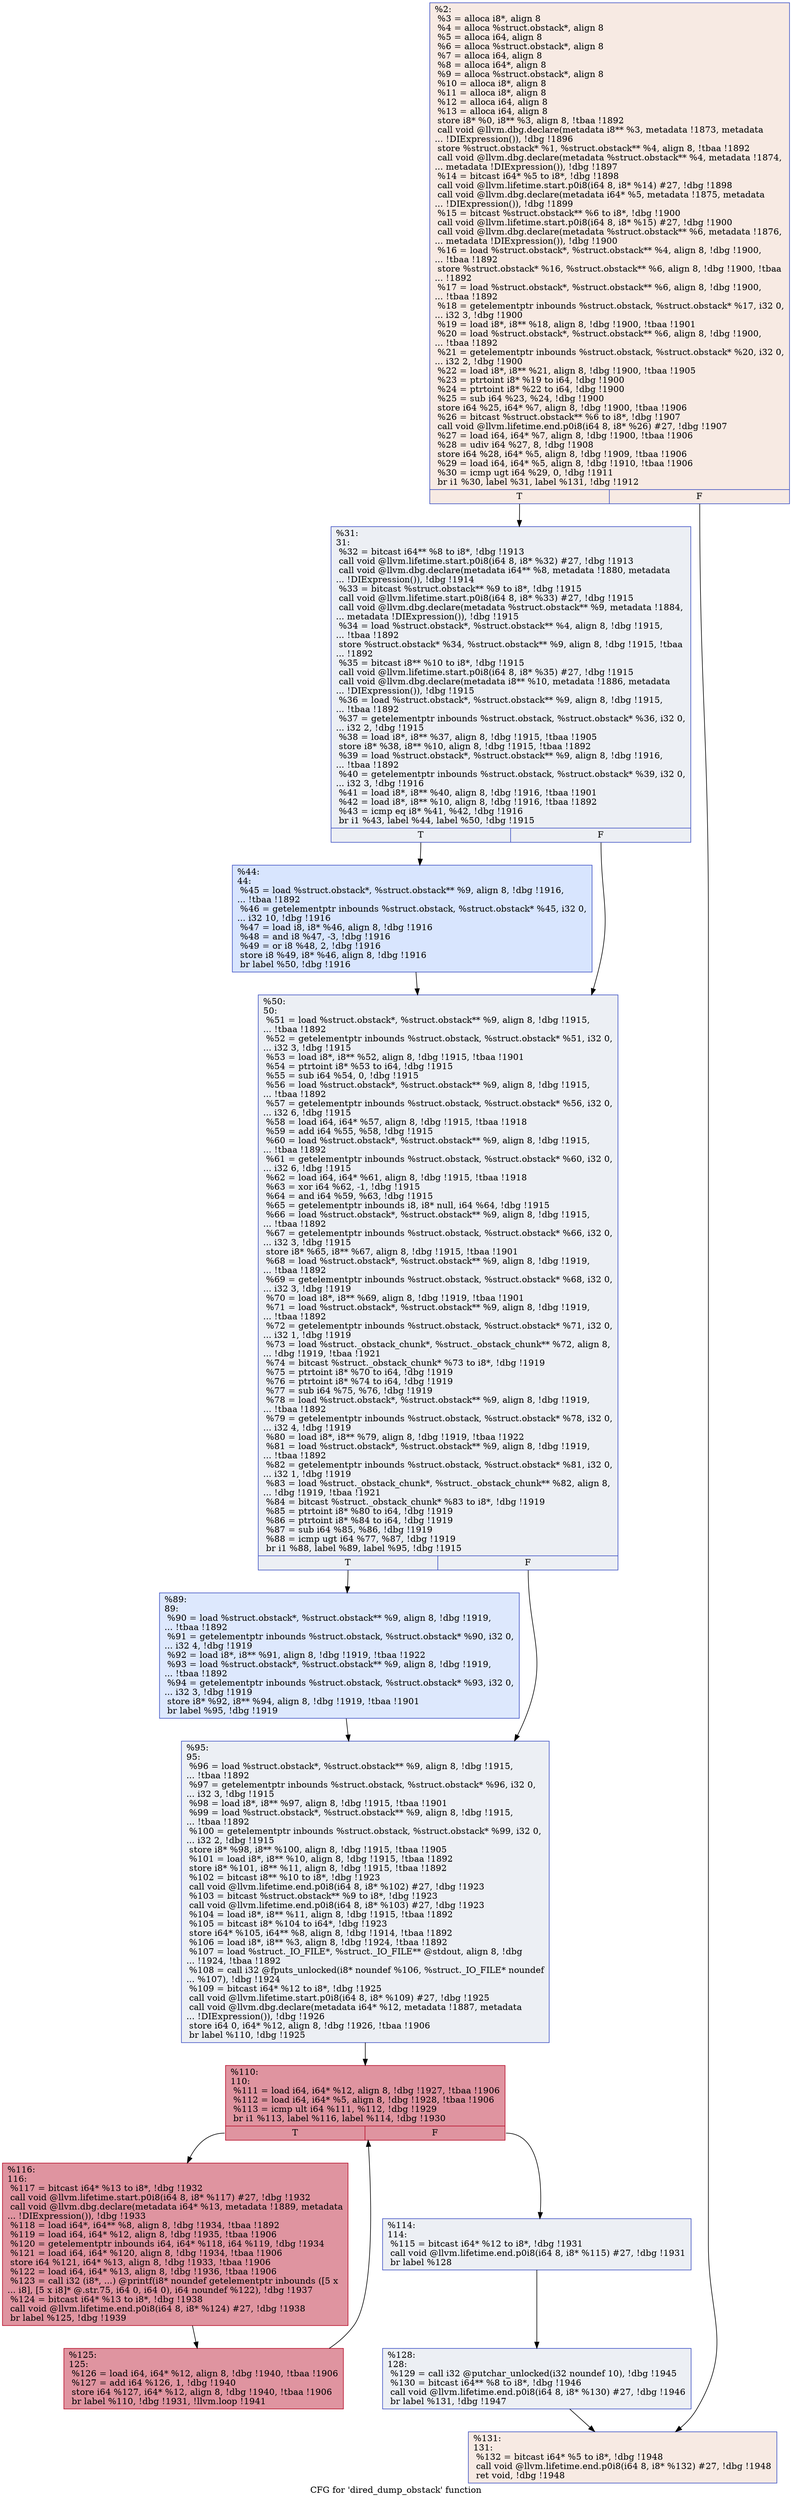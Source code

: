 digraph "CFG for 'dired_dump_obstack' function" {
	label="CFG for 'dired_dump_obstack' function";

	Node0x1fe31c0 [shape=record,color="#3d50c3ff", style=filled, fillcolor="#eed0c070",label="{%2:\l  %3 = alloca i8*, align 8\l  %4 = alloca %struct.obstack*, align 8\l  %5 = alloca i64, align 8\l  %6 = alloca %struct.obstack*, align 8\l  %7 = alloca i64, align 8\l  %8 = alloca i64*, align 8\l  %9 = alloca %struct.obstack*, align 8\l  %10 = alloca i8*, align 8\l  %11 = alloca i8*, align 8\l  %12 = alloca i64, align 8\l  %13 = alloca i64, align 8\l  store i8* %0, i8** %3, align 8, !tbaa !1892\l  call void @llvm.dbg.declare(metadata i8** %3, metadata !1873, metadata\l... !DIExpression()), !dbg !1896\l  store %struct.obstack* %1, %struct.obstack** %4, align 8, !tbaa !1892\l  call void @llvm.dbg.declare(metadata %struct.obstack** %4, metadata !1874,\l... metadata !DIExpression()), !dbg !1897\l  %14 = bitcast i64* %5 to i8*, !dbg !1898\l  call void @llvm.lifetime.start.p0i8(i64 8, i8* %14) #27, !dbg !1898\l  call void @llvm.dbg.declare(metadata i64* %5, metadata !1875, metadata\l... !DIExpression()), !dbg !1899\l  %15 = bitcast %struct.obstack** %6 to i8*, !dbg !1900\l  call void @llvm.lifetime.start.p0i8(i64 8, i8* %15) #27, !dbg !1900\l  call void @llvm.dbg.declare(metadata %struct.obstack** %6, metadata !1876,\l... metadata !DIExpression()), !dbg !1900\l  %16 = load %struct.obstack*, %struct.obstack** %4, align 8, !dbg !1900,\l... !tbaa !1892\l  store %struct.obstack* %16, %struct.obstack** %6, align 8, !dbg !1900, !tbaa\l... !1892\l  %17 = load %struct.obstack*, %struct.obstack** %6, align 8, !dbg !1900,\l... !tbaa !1892\l  %18 = getelementptr inbounds %struct.obstack, %struct.obstack* %17, i32 0,\l... i32 3, !dbg !1900\l  %19 = load i8*, i8** %18, align 8, !dbg !1900, !tbaa !1901\l  %20 = load %struct.obstack*, %struct.obstack** %6, align 8, !dbg !1900,\l... !tbaa !1892\l  %21 = getelementptr inbounds %struct.obstack, %struct.obstack* %20, i32 0,\l... i32 2, !dbg !1900\l  %22 = load i8*, i8** %21, align 8, !dbg !1900, !tbaa !1905\l  %23 = ptrtoint i8* %19 to i64, !dbg !1900\l  %24 = ptrtoint i8* %22 to i64, !dbg !1900\l  %25 = sub i64 %23, %24, !dbg !1900\l  store i64 %25, i64* %7, align 8, !dbg !1900, !tbaa !1906\l  %26 = bitcast %struct.obstack** %6 to i8*, !dbg !1907\l  call void @llvm.lifetime.end.p0i8(i64 8, i8* %26) #27, !dbg !1907\l  %27 = load i64, i64* %7, align 8, !dbg !1900, !tbaa !1906\l  %28 = udiv i64 %27, 8, !dbg !1908\l  store i64 %28, i64* %5, align 8, !dbg !1909, !tbaa !1906\l  %29 = load i64, i64* %5, align 8, !dbg !1910, !tbaa !1906\l  %30 = icmp ugt i64 %29, 0, !dbg !1911\l  br i1 %30, label %31, label %131, !dbg !1912\l|{<s0>T|<s1>F}}"];
	Node0x1fe31c0:s0 -> Node0x1fe3280;
	Node0x1fe31c0:s1 -> Node0x1fe35a0;
	Node0x1fe3280 [shape=record,color="#3d50c3ff", style=filled, fillcolor="#d4dbe670",label="{%31:\l31:                                               \l  %32 = bitcast i64** %8 to i8*, !dbg !1913\l  call void @llvm.lifetime.start.p0i8(i64 8, i8* %32) #27, !dbg !1913\l  call void @llvm.dbg.declare(metadata i64** %8, metadata !1880, metadata\l... !DIExpression()), !dbg !1914\l  %33 = bitcast %struct.obstack** %9 to i8*, !dbg !1915\l  call void @llvm.lifetime.start.p0i8(i64 8, i8* %33) #27, !dbg !1915\l  call void @llvm.dbg.declare(metadata %struct.obstack** %9, metadata !1884,\l... metadata !DIExpression()), !dbg !1915\l  %34 = load %struct.obstack*, %struct.obstack** %4, align 8, !dbg !1915,\l... !tbaa !1892\l  store %struct.obstack* %34, %struct.obstack** %9, align 8, !dbg !1915, !tbaa\l... !1892\l  %35 = bitcast i8** %10 to i8*, !dbg !1915\l  call void @llvm.lifetime.start.p0i8(i64 8, i8* %35) #27, !dbg !1915\l  call void @llvm.dbg.declare(metadata i8** %10, metadata !1886, metadata\l... !DIExpression()), !dbg !1915\l  %36 = load %struct.obstack*, %struct.obstack** %9, align 8, !dbg !1915,\l... !tbaa !1892\l  %37 = getelementptr inbounds %struct.obstack, %struct.obstack* %36, i32 0,\l... i32 2, !dbg !1915\l  %38 = load i8*, i8** %37, align 8, !dbg !1915, !tbaa !1905\l  store i8* %38, i8** %10, align 8, !dbg !1915, !tbaa !1892\l  %39 = load %struct.obstack*, %struct.obstack** %9, align 8, !dbg !1916,\l... !tbaa !1892\l  %40 = getelementptr inbounds %struct.obstack, %struct.obstack* %39, i32 0,\l... i32 3, !dbg !1916\l  %41 = load i8*, i8** %40, align 8, !dbg !1916, !tbaa !1901\l  %42 = load i8*, i8** %10, align 8, !dbg !1916, !tbaa !1892\l  %43 = icmp eq i8* %41, %42, !dbg !1916\l  br i1 %43, label %44, label %50, !dbg !1915\l|{<s0>T|<s1>F}}"];
	Node0x1fe3280:s0 -> Node0x1fe32d0;
	Node0x1fe3280:s1 -> Node0x1fe3320;
	Node0x1fe32d0 [shape=record,color="#3d50c3ff", style=filled, fillcolor="#a7c5fe70",label="{%44:\l44:                                               \l  %45 = load %struct.obstack*, %struct.obstack** %9, align 8, !dbg !1916,\l... !tbaa !1892\l  %46 = getelementptr inbounds %struct.obstack, %struct.obstack* %45, i32 0,\l... i32 10, !dbg !1916\l  %47 = load i8, i8* %46, align 8, !dbg !1916\l  %48 = and i8 %47, -3, !dbg !1916\l  %49 = or i8 %48, 2, !dbg !1916\l  store i8 %49, i8* %46, align 8, !dbg !1916\l  br label %50, !dbg !1916\l}"];
	Node0x1fe32d0 -> Node0x1fe3320;
	Node0x1fe3320 [shape=record,color="#3d50c3ff", style=filled, fillcolor="#d4dbe670",label="{%50:\l50:                                               \l  %51 = load %struct.obstack*, %struct.obstack** %9, align 8, !dbg !1915,\l... !tbaa !1892\l  %52 = getelementptr inbounds %struct.obstack, %struct.obstack* %51, i32 0,\l... i32 3, !dbg !1915\l  %53 = load i8*, i8** %52, align 8, !dbg !1915, !tbaa !1901\l  %54 = ptrtoint i8* %53 to i64, !dbg !1915\l  %55 = sub i64 %54, 0, !dbg !1915\l  %56 = load %struct.obstack*, %struct.obstack** %9, align 8, !dbg !1915,\l... !tbaa !1892\l  %57 = getelementptr inbounds %struct.obstack, %struct.obstack* %56, i32 0,\l... i32 6, !dbg !1915\l  %58 = load i64, i64* %57, align 8, !dbg !1915, !tbaa !1918\l  %59 = add i64 %55, %58, !dbg !1915\l  %60 = load %struct.obstack*, %struct.obstack** %9, align 8, !dbg !1915,\l... !tbaa !1892\l  %61 = getelementptr inbounds %struct.obstack, %struct.obstack* %60, i32 0,\l... i32 6, !dbg !1915\l  %62 = load i64, i64* %61, align 8, !dbg !1915, !tbaa !1918\l  %63 = xor i64 %62, -1, !dbg !1915\l  %64 = and i64 %59, %63, !dbg !1915\l  %65 = getelementptr inbounds i8, i8* null, i64 %64, !dbg !1915\l  %66 = load %struct.obstack*, %struct.obstack** %9, align 8, !dbg !1915,\l... !tbaa !1892\l  %67 = getelementptr inbounds %struct.obstack, %struct.obstack* %66, i32 0,\l... i32 3, !dbg !1915\l  store i8* %65, i8** %67, align 8, !dbg !1915, !tbaa !1901\l  %68 = load %struct.obstack*, %struct.obstack** %9, align 8, !dbg !1919,\l... !tbaa !1892\l  %69 = getelementptr inbounds %struct.obstack, %struct.obstack* %68, i32 0,\l... i32 3, !dbg !1919\l  %70 = load i8*, i8** %69, align 8, !dbg !1919, !tbaa !1901\l  %71 = load %struct.obstack*, %struct.obstack** %9, align 8, !dbg !1919,\l... !tbaa !1892\l  %72 = getelementptr inbounds %struct.obstack, %struct.obstack* %71, i32 0,\l... i32 1, !dbg !1919\l  %73 = load %struct._obstack_chunk*, %struct._obstack_chunk** %72, align 8,\l... !dbg !1919, !tbaa !1921\l  %74 = bitcast %struct._obstack_chunk* %73 to i8*, !dbg !1919\l  %75 = ptrtoint i8* %70 to i64, !dbg !1919\l  %76 = ptrtoint i8* %74 to i64, !dbg !1919\l  %77 = sub i64 %75, %76, !dbg !1919\l  %78 = load %struct.obstack*, %struct.obstack** %9, align 8, !dbg !1919,\l... !tbaa !1892\l  %79 = getelementptr inbounds %struct.obstack, %struct.obstack* %78, i32 0,\l... i32 4, !dbg !1919\l  %80 = load i8*, i8** %79, align 8, !dbg !1919, !tbaa !1922\l  %81 = load %struct.obstack*, %struct.obstack** %9, align 8, !dbg !1919,\l... !tbaa !1892\l  %82 = getelementptr inbounds %struct.obstack, %struct.obstack* %81, i32 0,\l... i32 1, !dbg !1919\l  %83 = load %struct._obstack_chunk*, %struct._obstack_chunk** %82, align 8,\l... !dbg !1919, !tbaa !1921\l  %84 = bitcast %struct._obstack_chunk* %83 to i8*, !dbg !1919\l  %85 = ptrtoint i8* %80 to i64, !dbg !1919\l  %86 = ptrtoint i8* %84 to i64, !dbg !1919\l  %87 = sub i64 %85, %86, !dbg !1919\l  %88 = icmp ugt i64 %77, %87, !dbg !1919\l  br i1 %88, label %89, label %95, !dbg !1915\l|{<s0>T|<s1>F}}"];
	Node0x1fe3320:s0 -> Node0x1fe3370;
	Node0x1fe3320:s1 -> Node0x1fe33c0;
	Node0x1fe3370 [shape=record,color="#3d50c3ff", style=filled, fillcolor="#b2ccfb70",label="{%89:\l89:                                               \l  %90 = load %struct.obstack*, %struct.obstack** %9, align 8, !dbg !1919,\l... !tbaa !1892\l  %91 = getelementptr inbounds %struct.obstack, %struct.obstack* %90, i32 0,\l... i32 4, !dbg !1919\l  %92 = load i8*, i8** %91, align 8, !dbg !1919, !tbaa !1922\l  %93 = load %struct.obstack*, %struct.obstack** %9, align 8, !dbg !1919,\l... !tbaa !1892\l  %94 = getelementptr inbounds %struct.obstack, %struct.obstack* %93, i32 0,\l... i32 3, !dbg !1919\l  store i8* %92, i8** %94, align 8, !dbg !1919, !tbaa !1901\l  br label %95, !dbg !1919\l}"];
	Node0x1fe3370 -> Node0x1fe33c0;
	Node0x1fe33c0 [shape=record,color="#3d50c3ff", style=filled, fillcolor="#d4dbe670",label="{%95:\l95:                                               \l  %96 = load %struct.obstack*, %struct.obstack** %9, align 8, !dbg !1915,\l... !tbaa !1892\l  %97 = getelementptr inbounds %struct.obstack, %struct.obstack* %96, i32 0,\l... i32 3, !dbg !1915\l  %98 = load i8*, i8** %97, align 8, !dbg !1915, !tbaa !1901\l  %99 = load %struct.obstack*, %struct.obstack** %9, align 8, !dbg !1915,\l... !tbaa !1892\l  %100 = getelementptr inbounds %struct.obstack, %struct.obstack* %99, i32 0,\l... i32 2, !dbg !1915\l  store i8* %98, i8** %100, align 8, !dbg !1915, !tbaa !1905\l  %101 = load i8*, i8** %10, align 8, !dbg !1915, !tbaa !1892\l  store i8* %101, i8** %11, align 8, !dbg !1915, !tbaa !1892\l  %102 = bitcast i8** %10 to i8*, !dbg !1923\l  call void @llvm.lifetime.end.p0i8(i64 8, i8* %102) #27, !dbg !1923\l  %103 = bitcast %struct.obstack** %9 to i8*, !dbg !1923\l  call void @llvm.lifetime.end.p0i8(i64 8, i8* %103) #27, !dbg !1923\l  %104 = load i8*, i8** %11, align 8, !dbg !1915, !tbaa !1892\l  %105 = bitcast i8* %104 to i64*, !dbg !1923\l  store i64* %105, i64** %8, align 8, !dbg !1914, !tbaa !1892\l  %106 = load i8*, i8** %3, align 8, !dbg !1924, !tbaa !1892\l  %107 = load %struct._IO_FILE*, %struct._IO_FILE** @stdout, align 8, !dbg\l... !1924, !tbaa !1892\l  %108 = call i32 @fputs_unlocked(i8* noundef %106, %struct._IO_FILE* noundef\l... %107), !dbg !1924\l  %109 = bitcast i64* %12 to i8*, !dbg !1925\l  call void @llvm.lifetime.start.p0i8(i64 8, i8* %109) #27, !dbg !1925\l  call void @llvm.dbg.declare(metadata i64* %12, metadata !1887, metadata\l... !DIExpression()), !dbg !1926\l  store i64 0, i64* %12, align 8, !dbg !1926, !tbaa !1906\l  br label %110, !dbg !1925\l}"];
	Node0x1fe33c0 -> Node0x1fe3410;
	Node0x1fe3410 [shape=record,color="#b70d28ff", style=filled, fillcolor="#b70d2870",label="{%110:\l110:                                              \l  %111 = load i64, i64* %12, align 8, !dbg !1927, !tbaa !1906\l  %112 = load i64, i64* %5, align 8, !dbg !1928, !tbaa !1906\l  %113 = icmp ult i64 %111, %112, !dbg !1929\l  br i1 %113, label %116, label %114, !dbg !1930\l|{<s0>T|<s1>F}}"];
	Node0x1fe3410:s0 -> Node0x1fe34b0;
	Node0x1fe3410:s1 -> Node0x1fe3460;
	Node0x1fe3460 [shape=record,color="#3d50c3ff", style=filled, fillcolor="#d4dbe670",label="{%114:\l114:                                              \l  %115 = bitcast i64* %12 to i8*, !dbg !1931\l  call void @llvm.lifetime.end.p0i8(i64 8, i8* %115) #27, !dbg !1931\l  br label %128\l}"];
	Node0x1fe3460 -> Node0x1fe3550;
	Node0x1fe34b0 [shape=record,color="#b70d28ff", style=filled, fillcolor="#b70d2870",label="{%116:\l116:                                              \l  %117 = bitcast i64* %13 to i8*, !dbg !1932\l  call void @llvm.lifetime.start.p0i8(i64 8, i8* %117) #27, !dbg !1932\l  call void @llvm.dbg.declare(metadata i64* %13, metadata !1889, metadata\l... !DIExpression()), !dbg !1933\l  %118 = load i64*, i64** %8, align 8, !dbg !1934, !tbaa !1892\l  %119 = load i64, i64* %12, align 8, !dbg !1935, !tbaa !1906\l  %120 = getelementptr inbounds i64, i64* %118, i64 %119, !dbg !1934\l  %121 = load i64, i64* %120, align 8, !dbg !1934, !tbaa !1906\l  store i64 %121, i64* %13, align 8, !dbg !1933, !tbaa !1906\l  %122 = load i64, i64* %13, align 8, !dbg !1936, !tbaa !1906\l  %123 = call i32 (i8*, ...) @printf(i8* noundef getelementptr inbounds ([5 x\l... i8], [5 x i8]* @.str.75, i64 0, i64 0), i64 noundef %122), !dbg !1937\l  %124 = bitcast i64* %13 to i8*, !dbg !1938\l  call void @llvm.lifetime.end.p0i8(i64 8, i8* %124) #27, !dbg !1938\l  br label %125, !dbg !1939\l}"];
	Node0x1fe34b0 -> Node0x1fe3500;
	Node0x1fe3500 [shape=record,color="#b70d28ff", style=filled, fillcolor="#b70d2870",label="{%125:\l125:                                              \l  %126 = load i64, i64* %12, align 8, !dbg !1940, !tbaa !1906\l  %127 = add i64 %126, 1, !dbg !1940\l  store i64 %127, i64* %12, align 8, !dbg !1940, !tbaa !1906\l  br label %110, !dbg !1931, !llvm.loop !1941\l}"];
	Node0x1fe3500 -> Node0x1fe3410;
	Node0x1fe3550 [shape=record,color="#3d50c3ff", style=filled, fillcolor="#d4dbe670",label="{%128:\l128:                                              \l  %129 = call i32 @putchar_unlocked(i32 noundef 10), !dbg !1945\l  %130 = bitcast i64** %8 to i8*, !dbg !1946\l  call void @llvm.lifetime.end.p0i8(i64 8, i8* %130) #27, !dbg !1946\l  br label %131, !dbg !1947\l}"];
	Node0x1fe3550 -> Node0x1fe35a0;
	Node0x1fe35a0 [shape=record,color="#3d50c3ff", style=filled, fillcolor="#eed0c070",label="{%131:\l131:                                              \l  %132 = bitcast i64* %5 to i8*, !dbg !1948\l  call void @llvm.lifetime.end.p0i8(i64 8, i8* %132) #27, !dbg !1948\l  ret void, !dbg !1948\l}"];
}
